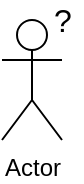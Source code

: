 <mxfile pages="1">
    <diagram id="DIDaJoUwTYwfu5JYDpql" name="Page-1">
        <mxGraphModel dx="1075" dy="790" grid="1" gridSize="10" guides="1" tooltips="1" connect="1" arrows="1" fold="1" page="1" pageScale="1" pageWidth="827" pageHeight="1169" math="0" shadow="0">
            <root>
                <mxCell id="0"/>
                <mxCell id="1" parent="0"/>
                <mxCell id="36" value="Actor" style="shape=umlActor;verticalLabelPosition=bottom;verticalAlign=top;html=1;outlineConnect=0;" parent="1" vertex="1">
                    <mxGeometry x="160" y="340" width="30" height="60" as="geometry"/>
                </mxCell>
                <mxCell id="56" value="?" style="text;html=1;align=center;verticalAlign=middle;resizable=0;points=[];autosize=1;strokeColor=none;fillColor=none;strokeWidth=6;fontSize=16;" vertex="1" parent="1">
                    <mxGeometry x="180" y="330" width="20" height="20" as="geometry"/>
                </mxCell>
            </root>
        </mxGraphModel>
    </diagram>
</mxfile>